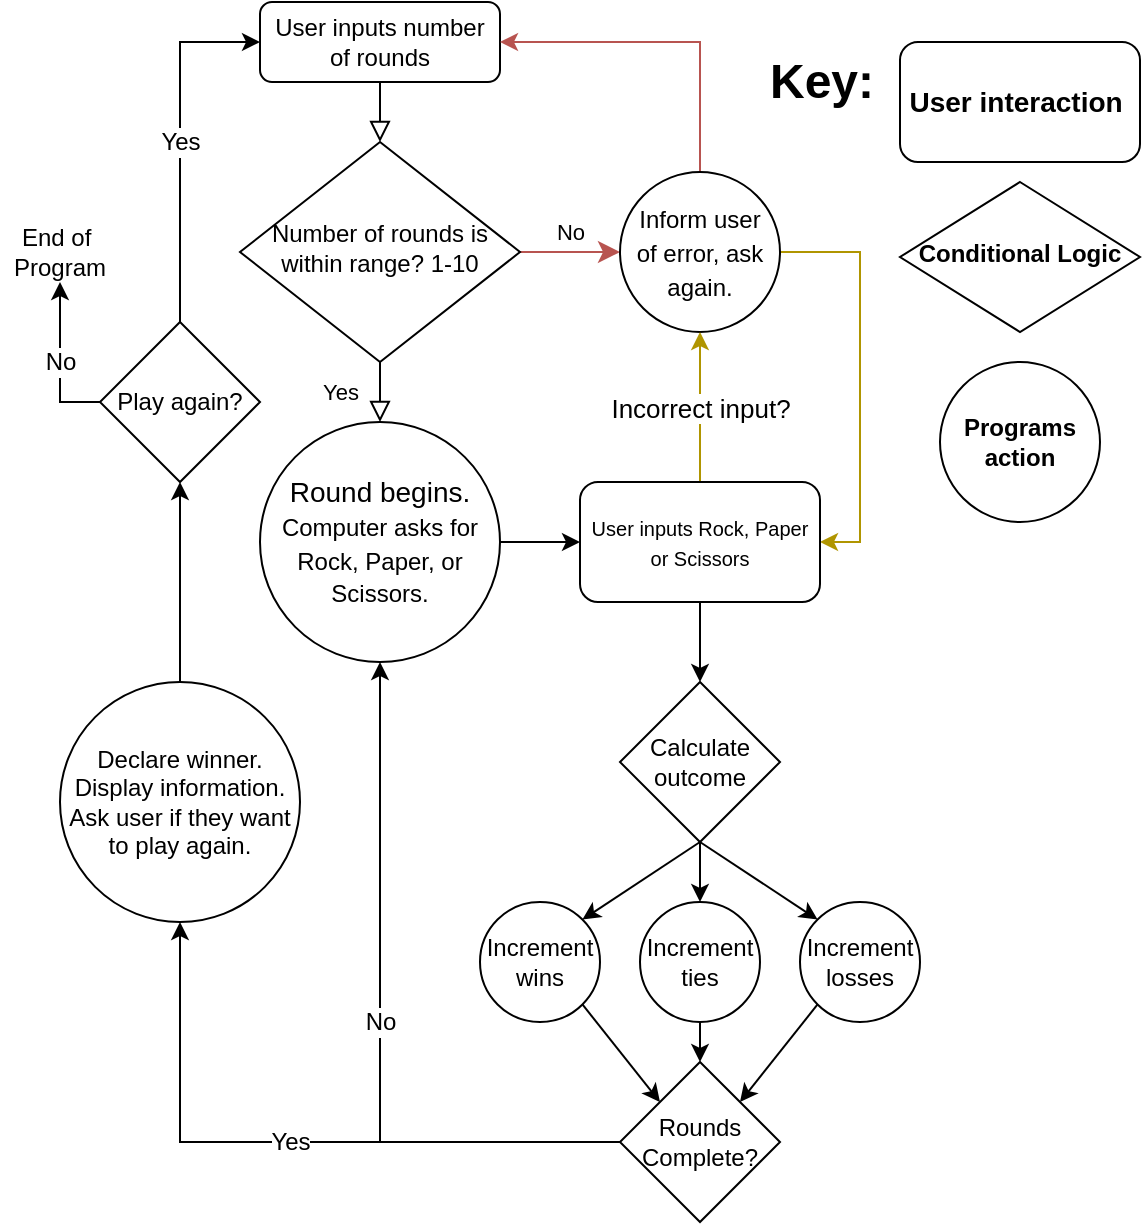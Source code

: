 <mxfile version="20.8.20" type="github">
  <diagram id="C5RBs43oDa-KdzZeNtuy" name="Page-1">
    <mxGraphModel dx="326" dy="672" grid="1" gridSize="10" guides="1" tooltips="1" connect="1" arrows="1" fold="1" page="1" pageScale="0.75" pageWidth="827" pageHeight="1169" math="0" shadow="0">
      <root>
        <mxCell id="WIyWlLk6GJQsqaUBKTNV-0" />
        <mxCell id="WIyWlLk6GJQsqaUBKTNV-1" parent="WIyWlLk6GJQsqaUBKTNV-0" />
        <mxCell id="WIyWlLk6GJQsqaUBKTNV-2" value="" style="rounded=0;html=1;jettySize=auto;orthogonalLoop=1;fontSize=11;endArrow=block;endFill=0;endSize=8;strokeWidth=1;shadow=0;labelBackgroundColor=none;edgeStyle=orthogonalEdgeStyle;" parent="WIyWlLk6GJQsqaUBKTNV-1" source="WIyWlLk6GJQsqaUBKTNV-3" target="WIyWlLk6GJQsqaUBKTNV-6" edge="1">
          <mxGeometry relative="1" as="geometry" />
        </mxCell>
        <mxCell id="WIyWlLk6GJQsqaUBKTNV-3" value="User inputs number of rounds" style="rounded=1;whiteSpace=wrap;html=1;fontSize=12;glass=0;strokeWidth=1;shadow=0;" parent="WIyWlLk6GJQsqaUBKTNV-1" vertex="1">
          <mxGeometry x="160" y="80" width="120" height="40" as="geometry" />
        </mxCell>
        <mxCell id="WIyWlLk6GJQsqaUBKTNV-4" value="Yes" style="rounded=0;html=1;jettySize=auto;orthogonalLoop=1;fontSize=11;endArrow=block;endFill=0;endSize=8;strokeWidth=1;shadow=0;labelBackgroundColor=none;edgeStyle=orthogonalEdgeStyle;verticalAlign=middle;" parent="WIyWlLk6GJQsqaUBKTNV-1" source="WIyWlLk6GJQsqaUBKTNV-6" target="6g-88RFjDBhZzDgMEpjZ-5" edge="1">
          <mxGeometry y="20" relative="1" as="geometry">
            <mxPoint as="offset" />
            <mxPoint x="220" y="310" as="targetPoint" />
          </mxGeometry>
        </mxCell>
        <mxCell id="WIyWlLk6GJQsqaUBKTNV-5" value="No" style="edgeStyle=orthogonalEdgeStyle;rounded=0;html=1;jettySize=auto;orthogonalLoop=1;fontSize=11;endArrow=classic;endFill=1;endSize=8;strokeWidth=1;shadow=0;labelBackgroundColor=none;entryX=0;entryY=0.5;entryDx=0;entryDy=0;labelBorderColor=none;fillColor=#f8cecc;strokeColor=#b85450;" parent="WIyWlLk6GJQsqaUBKTNV-1" source="WIyWlLk6GJQsqaUBKTNV-6" target="6g-88RFjDBhZzDgMEpjZ-7" edge="1">
          <mxGeometry y="10" relative="1" as="geometry">
            <mxPoint as="offset" />
            <mxPoint x="340" y="205" as="targetPoint" />
          </mxGeometry>
        </mxCell>
        <mxCell id="WIyWlLk6GJQsqaUBKTNV-6" value="&lt;font style=&quot;font-size: 12px;&quot;&gt;Number of rounds is within range? 1-10&lt;br&gt;&lt;/font&gt;" style="rhombus;whiteSpace=wrap;html=1;shadow=0;fontFamily=Helvetica;fontSize=12;align=center;strokeWidth=1;spacing=6;spacingTop=-4;" parent="WIyWlLk6GJQsqaUBKTNV-1" vertex="1">
          <mxGeometry x="150" y="150" width="140" height="110" as="geometry" />
        </mxCell>
        <mxCell id="6g-88RFjDBhZzDgMEpjZ-0" style="edgeStyle=orthogonalEdgeStyle;rounded=0;orthogonalLoop=1;jettySize=auto;html=1;entryX=1;entryY=0.5;entryDx=0;entryDy=0;strokeColor=#b85450;startArrow=none;exitX=0.5;exitY=0;exitDx=0;exitDy=0;fillColor=#f8cecc;" edge="1" parent="WIyWlLk6GJQsqaUBKTNV-1" source="6g-88RFjDBhZzDgMEpjZ-7" target="WIyWlLk6GJQsqaUBKTNV-3">
          <mxGeometry relative="1" as="geometry">
            <mxPoint x="390" y="100" as="targetPoint" />
            <mxPoint x="390" y="185" as="sourcePoint" />
            <Array as="points" />
          </mxGeometry>
        </mxCell>
        <mxCell id="6g-88RFjDBhZzDgMEpjZ-1" value="&lt;b&gt;Conditional Logic&lt;/b&gt;" style="rhombus;whiteSpace=wrap;html=1;shadow=0;fontFamily=Helvetica;fontSize=12;align=center;strokeWidth=1;spacing=6;spacingTop=-4;" vertex="1" parent="WIyWlLk6GJQsqaUBKTNV-1">
          <mxGeometry x="480" y="170" width="120" height="75" as="geometry" />
        </mxCell>
        <mxCell id="6g-88RFjDBhZzDgMEpjZ-2" value="&lt;b&gt;Programs&lt;br&gt;action&lt;/b&gt;" style="ellipse;whiteSpace=wrap;html=1;aspect=fixed;fontSize=12;" vertex="1" parent="WIyWlLk6GJQsqaUBKTNV-1">
          <mxGeometry x="500" y="260" width="80" height="80" as="geometry" />
        </mxCell>
        <mxCell id="6g-88RFjDBhZzDgMEpjZ-3" value="&lt;font style=&quot;font-size: 14px;&quot;&gt;&lt;b&gt;User interaction&amp;nbsp;&lt;/b&gt;&lt;/font&gt;" style="rounded=1;whiteSpace=wrap;html=1;fontSize=12;" vertex="1" parent="WIyWlLk6GJQsqaUBKTNV-1">
          <mxGeometry x="480" y="100" width="120" height="60" as="geometry" />
        </mxCell>
        <mxCell id="6g-88RFjDBhZzDgMEpjZ-4" value="&lt;h1&gt;Key:&lt;/h1&gt;" style="text;html=1;strokeColor=none;fillColor=none;spacing=5;spacingTop=-20;whiteSpace=wrap;overflow=hidden;rounded=0;fontSize=12;" vertex="1" parent="WIyWlLk6GJQsqaUBKTNV-1">
          <mxGeometry x="410" y="100" width="60" height="40" as="geometry" />
        </mxCell>
        <mxCell id="6g-88RFjDBhZzDgMEpjZ-10" value="" style="edgeStyle=orthogonalEdgeStyle;rounded=0;orthogonalLoop=1;jettySize=auto;html=1;strokeColor=default;fontSize=12;" edge="1" parent="WIyWlLk6GJQsqaUBKTNV-1" source="6g-88RFjDBhZzDgMEpjZ-5" target="6g-88RFjDBhZzDgMEpjZ-9">
          <mxGeometry relative="1" as="geometry" />
        </mxCell>
        <mxCell id="6g-88RFjDBhZzDgMEpjZ-5" value="Round begins.&lt;br style=&quot;border-color: var(--border-color); font-size: 12px;&quot;&gt;&lt;span style=&quot;font-size: 12px;&quot;&gt;Computer asks for Rock, Paper, or Scissors.&lt;/span&gt;" style="ellipse;whiteSpace=wrap;html=1;aspect=fixed;fontSize=14;" vertex="1" parent="WIyWlLk6GJQsqaUBKTNV-1">
          <mxGeometry x="160" y="290" width="120" height="120" as="geometry" />
        </mxCell>
        <mxCell id="6g-88RFjDBhZzDgMEpjZ-12" style="edgeStyle=orthogonalEdgeStyle;rounded=0;orthogonalLoop=1;jettySize=auto;html=1;labelBorderColor=none;strokeColor=#B09500;fontSize=13;endArrow=classic;endFill=1;entryX=1;entryY=0.5;entryDx=0;entryDy=0;fillColor=#e3c800;" edge="1" parent="WIyWlLk6GJQsqaUBKTNV-1" source="6g-88RFjDBhZzDgMEpjZ-7" target="6g-88RFjDBhZzDgMEpjZ-9">
          <mxGeometry relative="1" as="geometry">
            <mxPoint x="460" y="350" as="targetPoint" />
            <Array as="points">
              <mxPoint x="460" y="205" />
              <mxPoint x="460" y="350" />
            </Array>
          </mxGeometry>
        </mxCell>
        <mxCell id="6g-88RFjDBhZzDgMEpjZ-7" value="&lt;font style=&quot;font-size: 12px;&quot;&gt;Inform user &lt;br&gt;of error, ask again.&lt;/font&gt;" style="ellipse;whiteSpace=wrap;html=1;aspect=fixed;fontSize=14;" vertex="1" parent="WIyWlLk6GJQsqaUBKTNV-1">
          <mxGeometry x="340" y="165" width="80" height="80" as="geometry" />
        </mxCell>
        <mxCell id="6g-88RFjDBhZzDgMEpjZ-11" value="Incorrect input?" style="edgeStyle=orthogonalEdgeStyle;rounded=0;orthogonalLoop=1;jettySize=auto;html=1;labelBorderColor=none;strokeColor=#B09500;fontSize=13;endArrow=classic;endFill=1;fillColor=#e3c800;" edge="1" parent="WIyWlLk6GJQsqaUBKTNV-1" source="6g-88RFjDBhZzDgMEpjZ-9" target="6g-88RFjDBhZzDgMEpjZ-7">
          <mxGeometry relative="1" as="geometry" />
        </mxCell>
        <mxCell id="6g-88RFjDBhZzDgMEpjZ-16" value="" style="edgeStyle=orthogonalEdgeStyle;rounded=0;orthogonalLoop=1;jettySize=auto;html=1;labelBorderColor=none;strokeColor=default;fontSize=12;endArrow=classic;endFill=1;" edge="1" parent="WIyWlLk6GJQsqaUBKTNV-1" source="6g-88RFjDBhZzDgMEpjZ-9" target="6g-88RFjDBhZzDgMEpjZ-15">
          <mxGeometry relative="1" as="geometry" />
        </mxCell>
        <mxCell id="6g-88RFjDBhZzDgMEpjZ-9" value="&lt;font size=&quot;1&quot;&gt;User inputs Rock, Paper or Scissors&lt;/font&gt;" style="rounded=1;whiteSpace=wrap;html=1;fontSize=12;" vertex="1" parent="WIyWlLk6GJQsqaUBKTNV-1">
          <mxGeometry x="320" y="320" width="120" height="60" as="geometry" />
        </mxCell>
        <mxCell id="6g-88RFjDBhZzDgMEpjZ-20" value="" style="edgeStyle=orthogonalEdgeStyle;rounded=0;orthogonalLoop=1;jettySize=auto;html=1;labelBorderColor=none;strokeColor=default;fontSize=12;endArrow=classic;endFill=1;" edge="1" parent="WIyWlLk6GJQsqaUBKTNV-1" source="6g-88RFjDBhZzDgMEpjZ-15" target="6g-88RFjDBhZzDgMEpjZ-18">
          <mxGeometry relative="1" as="geometry" />
        </mxCell>
        <mxCell id="6g-88RFjDBhZzDgMEpjZ-15" value="Calculate&lt;br&gt;outcome" style="rhombus;whiteSpace=wrap;html=1;fontSize=12;" vertex="1" parent="WIyWlLk6GJQsqaUBKTNV-1">
          <mxGeometry x="340" y="420" width="80" height="80" as="geometry" />
        </mxCell>
        <mxCell id="6g-88RFjDBhZzDgMEpjZ-17" value="Increment&lt;br&gt;wins" style="ellipse;whiteSpace=wrap;html=1;aspect=fixed;fontSize=12;" vertex="1" parent="WIyWlLk6GJQsqaUBKTNV-1">
          <mxGeometry x="270" y="530" width="60" height="60" as="geometry" />
        </mxCell>
        <mxCell id="6g-88RFjDBhZzDgMEpjZ-18" value="Increment&lt;br style=&quot;border-color: var(--border-color);&quot;&gt;ties" style="ellipse;whiteSpace=wrap;html=1;aspect=fixed;fontSize=12;" vertex="1" parent="WIyWlLk6GJQsqaUBKTNV-1">
          <mxGeometry x="350" y="530" width="60" height="60" as="geometry" />
        </mxCell>
        <mxCell id="6g-88RFjDBhZzDgMEpjZ-19" value="Increment&lt;br style=&quot;border-color: var(--border-color);&quot;&gt;losses" style="ellipse;whiteSpace=wrap;html=1;aspect=fixed;fontSize=12;" vertex="1" parent="WIyWlLk6GJQsqaUBKTNV-1">
          <mxGeometry x="430" y="530" width="60" height="60" as="geometry" />
        </mxCell>
        <mxCell id="6g-88RFjDBhZzDgMEpjZ-23" value="" style="endArrow=classic;html=1;rounded=0;labelBorderColor=none;strokeColor=default;fontSize=12;entryX=0;entryY=0;entryDx=0;entryDy=0;" edge="1" parent="WIyWlLk6GJQsqaUBKTNV-1" target="6g-88RFjDBhZzDgMEpjZ-19">
          <mxGeometry width="50" height="50" relative="1" as="geometry">
            <mxPoint x="380" y="500" as="sourcePoint" />
            <mxPoint x="460" y="510" as="targetPoint" />
          </mxGeometry>
        </mxCell>
        <mxCell id="6g-88RFjDBhZzDgMEpjZ-24" value="" style="endArrow=classic;html=1;rounded=0;labelBorderColor=none;strokeColor=default;fontSize=12;entryX=1;entryY=0;entryDx=0;entryDy=0;" edge="1" parent="WIyWlLk6GJQsqaUBKTNV-1" target="6g-88RFjDBhZzDgMEpjZ-17">
          <mxGeometry width="50" height="50" relative="1" as="geometry">
            <mxPoint x="380" y="500" as="sourcePoint" />
            <mxPoint x="310" y="460" as="targetPoint" />
          </mxGeometry>
        </mxCell>
        <mxCell id="6g-88RFjDBhZzDgMEpjZ-25" value="Rounds&lt;br&gt;Complete?" style="rhombus;whiteSpace=wrap;html=1;fontSize=12;" vertex="1" parent="WIyWlLk6GJQsqaUBKTNV-1">
          <mxGeometry x="340" y="610" width="80" height="80" as="geometry" />
        </mxCell>
        <mxCell id="6g-88RFjDBhZzDgMEpjZ-26" value="" style="endArrow=classic;html=1;rounded=0;labelBorderColor=none;strokeColor=default;fontSize=12;entryX=0;entryY=0;entryDx=0;entryDy=0;exitX=1;exitY=1;exitDx=0;exitDy=0;" edge="1" parent="WIyWlLk6GJQsqaUBKTNV-1" source="6g-88RFjDBhZzDgMEpjZ-17" target="6g-88RFjDBhZzDgMEpjZ-25">
          <mxGeometry width="50" height="50" relative="1" as="geometry">
            <mxPoint x="330" y="590" as="sourcePoint" />
            <mxPoint x="380" y="540" as="targetPoint" />
          </mxGeometry>
        </mxCell>
        <mxCell id="6g-88RFjDBhZzDgMEpjZ-27" value="" style="endArrow=classic;html=1;rounded=0;labelBorderColor=none;strokeColor=default;fontSize=12;entryX=0.5;entryY=0;entryDx=0;entryDy=0;exitX=0.5;exitY=1;exitDx=0;exitDy=0;" edge="1" parent="WIyWlLk6GJQsqaUBKTNV-1" source="6g-88RFjDBhZzDgMEpjZ-18" target="6g-88RFjDBhZzDgMEpjZ-25">
          <mxGeometry width="50" height="50" relative="1" as="geometry">
            <mxPoint x="330" y="590" as="sourcePoint" />
            <mxPoint x="380" y="540" as="targetPoint" />
          </mxGeometry>
        </mxCell>
        <mxCell id="6g-88RFjDBhZzDgMEpjZ-28" value="" style="endArrow=classic;html=1;rounded=0;labelBorderColor=none;strokeColor=default;fontSize=12;exitX=0;exitY=1;exitDx=0;exitDy=0;entryX=1;entryY=0;entryDx=0;entryDy=0;" edge="1" parent="WIyWlLk6GJQsqaUBKTNV-1" source="6g-88RFjDBhZzDgMEpjZ-19" target="6g-88RFjDBhZzDgMEpjZ-25">
          <mxGeometry width="50" height="50" relative="1" as="geometry">
            <mxPoint x="330" y="590" as="sourcePoint" />
            <mxPoint x="380" y="540" as="targetPoint" />
          </mxGeometry>
        </mxCell>
        <mxCell id="6g-88RFjDBhZzDgMEpjZ-29" value="No" style="endArrow=classic;html=1;rounded=0;labelBorderColor=none;strokeColor=default;fontSize=12;exitX=0;exitY=0.5;exitDx=0;exitDy=0;entryX=0.5;entryY=1;entryDx=0;entryDy=0;" edge="1" parent="WIyWlLk6GJQsqaUBKTNV-1" source="6g-88RFjDBhZzDgMEpjZ-25" target="6g-88RFjDBhZzDgMEpjZ-5">
          <mxGeometry width="50" height="50" relative="1" as="geometry">
            <mxPoint x="330" y="580" as="sourcePoint" />
            <mxPoint x="220" y="620" as="targetPoint" />
            <Array as="points">
              <mxPoint x="220" y="650" />
            </Array>
          </mxGeometry>
        </mxCell>
        <mxCell id="6g-88RFjDBhZzDgMEpjZ-30" value="Yes" style="endArrow=classic;html=1;rounded=0;labelBorderColor=none;strokeColor=default;fontSize=12;exitX=0;exitY=0.5;exitDx=0;exitDy=0;" edge="1" parent="WIyWlLk6GJQsqaUBKTNV-1" source="6g-88RFjDBhZzDgMEpjZ-25" target="6g-88RFjDBhZzDgMEpjZ-31">
          <mxGeometry width="50" height="50" relative="1" as="geometry">
            <mxPoint x="330" y="580" as="sourcePoint" />
            <mxPoint x="120" y="570" as="targetPoint" />
            <Array as="points">
              <mxPoint x="120" y="650" />
            </Array>
          </mxGeometry>
        </mxCell>
        <mxCell id="6g-88RFjDBhZzDgMEpjZ-34" value="" style="edgeStyle=orthogonalEdgeStyle;rounded=0;orthogonalLoop=1;jettySize=auto;html=1;labelBorderColor=none;strokeColor=default;fontSize=12;endArrow=classic;endFill=1;" edge="1" parent="WIyWlLk6GJQsqaUBKTNV-1" source="6g-88RFjDBhZzDgMEpjZ-31" target="6g-88RFjDBhZzDgMEpjZ-33">
          <mxGeometry relative="1" as="geometry" />
        </mxCell>
        <mxCell id="6g-88RFjDBhZzDgMEpjZ-31" value="&lt;font style=&quot;font-size: 12px;&quot;&gt;Declare winner. Display information. Ask user if they want to play again.&lt;/font&gt;" style="ellipse;whiteSpace=wrap;html=1;aspect=fixed;fontSize=12;" vertex="1" parent="WIyWlLk6GJQsqaUBKTNV-1">
          <mxGeometry x="60" y="420" width="120" height="120" as="geometry" />
        </mxCell>
        <mxCell id="6g-88RFjDBhZzDgMEpjZ-33" value="Play again?" style="rhombus;whiteSpace=wrap;html=1;fontSize=12;" vertex="1" parent="WIyWlLk6GJQsqaUBKTNV-1">
          <mxGeometry x="80" y="240" width="80" height="80" as="geometry" />
        </mxCell>
        <mxCell id="6g-88RFjDBhZzDgMEpjZ-35" value="Yes" style="endArrow=classic;html=1;rounded=0;labelBorderColor=none;strokeColor=default;fontSize=12;exitX=0.5;exitY=0;exitDx=0;exitDy=0;entryX=0;entryY=0.5;entryDx=0;entryDy=0;" edge="1" parent="WIyWlLk6GJQsqaUBKTNV-1" source="6g-88RFjDBhZzDgMEpjZ-33" target="WIyWlLk6GJQsqaUBKTNV-3">
          <mxGeometry width="50" height="50" relative="1" as="geometry">
            <mxPoint x="220" y="380" as="sourcePoint" />
            <mxPoint x="270" y="330" as="targetPoint" />
            <Array as="points">
              <mxPoint x="120" y="100" />
            </Array>
          </mxGeometry>
        </mxCell>
        <mxCell id="6g-88RFjDBhZzDgMEpjZ-36" value="No" style="endArrow=classic;html=1;rounded=0;labelBorderColor=none;strokeColor=default;fontSize=12;exitX=0;exitY=0.5;exitDx=0;exitDy=0;entryX=0.5;entryY=1;entryDx=0;entryDy=0;" edge="1" parent="WIyWlLk6GJQsqaUBKTNV-1" source="6g-88RFjDBhZzDgMEpjZ-33" target="6g-88RFjDBhZzDgMEpjZ-37">
          <mxGeometry width="50" height="50" relative="1" as="geometry">
            <mxPoint x="210" y="360" as="sourcePoint" />
            <mxPoint x="50" y="280" as="targetPoint" />
            <Array as="points">
              <mxPoint x="60" y="280" />
            </Array>
          </mxGeometry>
        </mxCell>
        <mxCell id="6g-88RFjDBhZzDgMEpjZ-37" value="End of&amp;nbsp;&lt;br&gt;Program" style="text;html=1;strokeColor=none;fillColor=none;align=center;verticalAlign=middle;whiteSpace=wrap;rounded=0;fontSize=12;" vertex="1" parent="WIyWlLk6GJQsqaUBKTNV-1">
          <mxGeometry x="30" y="190" width="60" height="30" as="geometry" />
        </mxCell>
      </root>
    </mxGraphModel>
  </diagram>
</mxfile>

